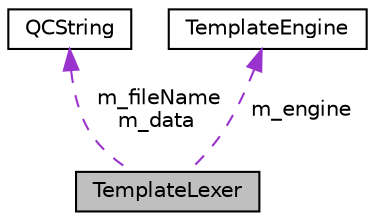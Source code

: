 digraph "TemplateLexer"
{
 // INTERACTIVE_SVG=YES
 // LATEX_PDF_SIZE
  edge [fontname="Helvetica",fontsize="10",labelfontname="Helvetica",labelfontsize="10"];
  node [fontname="Helvetica",fontsize="10",shape=record];
  Node1 [label="TemplateLexer",height=0.2,width=0.4,color="black", fillcolor="grey75", style="filled", fontcolor="black",tooltip="Lexer class for turning a template into a list of tokens"];
  Node2 -> Node1 [dir="back",color="darkorchid3",fontsize="10",style="dashed",label=" m_fileName\nm_data" ,fontname="Helvetica"];
  Node2 [label="QCString",height=0.2,width=0.4,color="black", fillcolor="white", style="filled",URL="$d9/d45/class_q_c_string.html",tooltip="This is an alternative implementation of QCString."];
  Node3 -> Node1 [dir="back",color="darkorchid3",fontsize="10",style="dashed",label=" m_engine" ,fontname="Helvetica"];
  Node3 [label="TemplateEngine",height=0.2,width=0.4,color="black", fillcolor="white", style="filled",URL="$d0/d1d/class_template_engine.html",tooltip="Engine to create templates and template contexts."];
}
